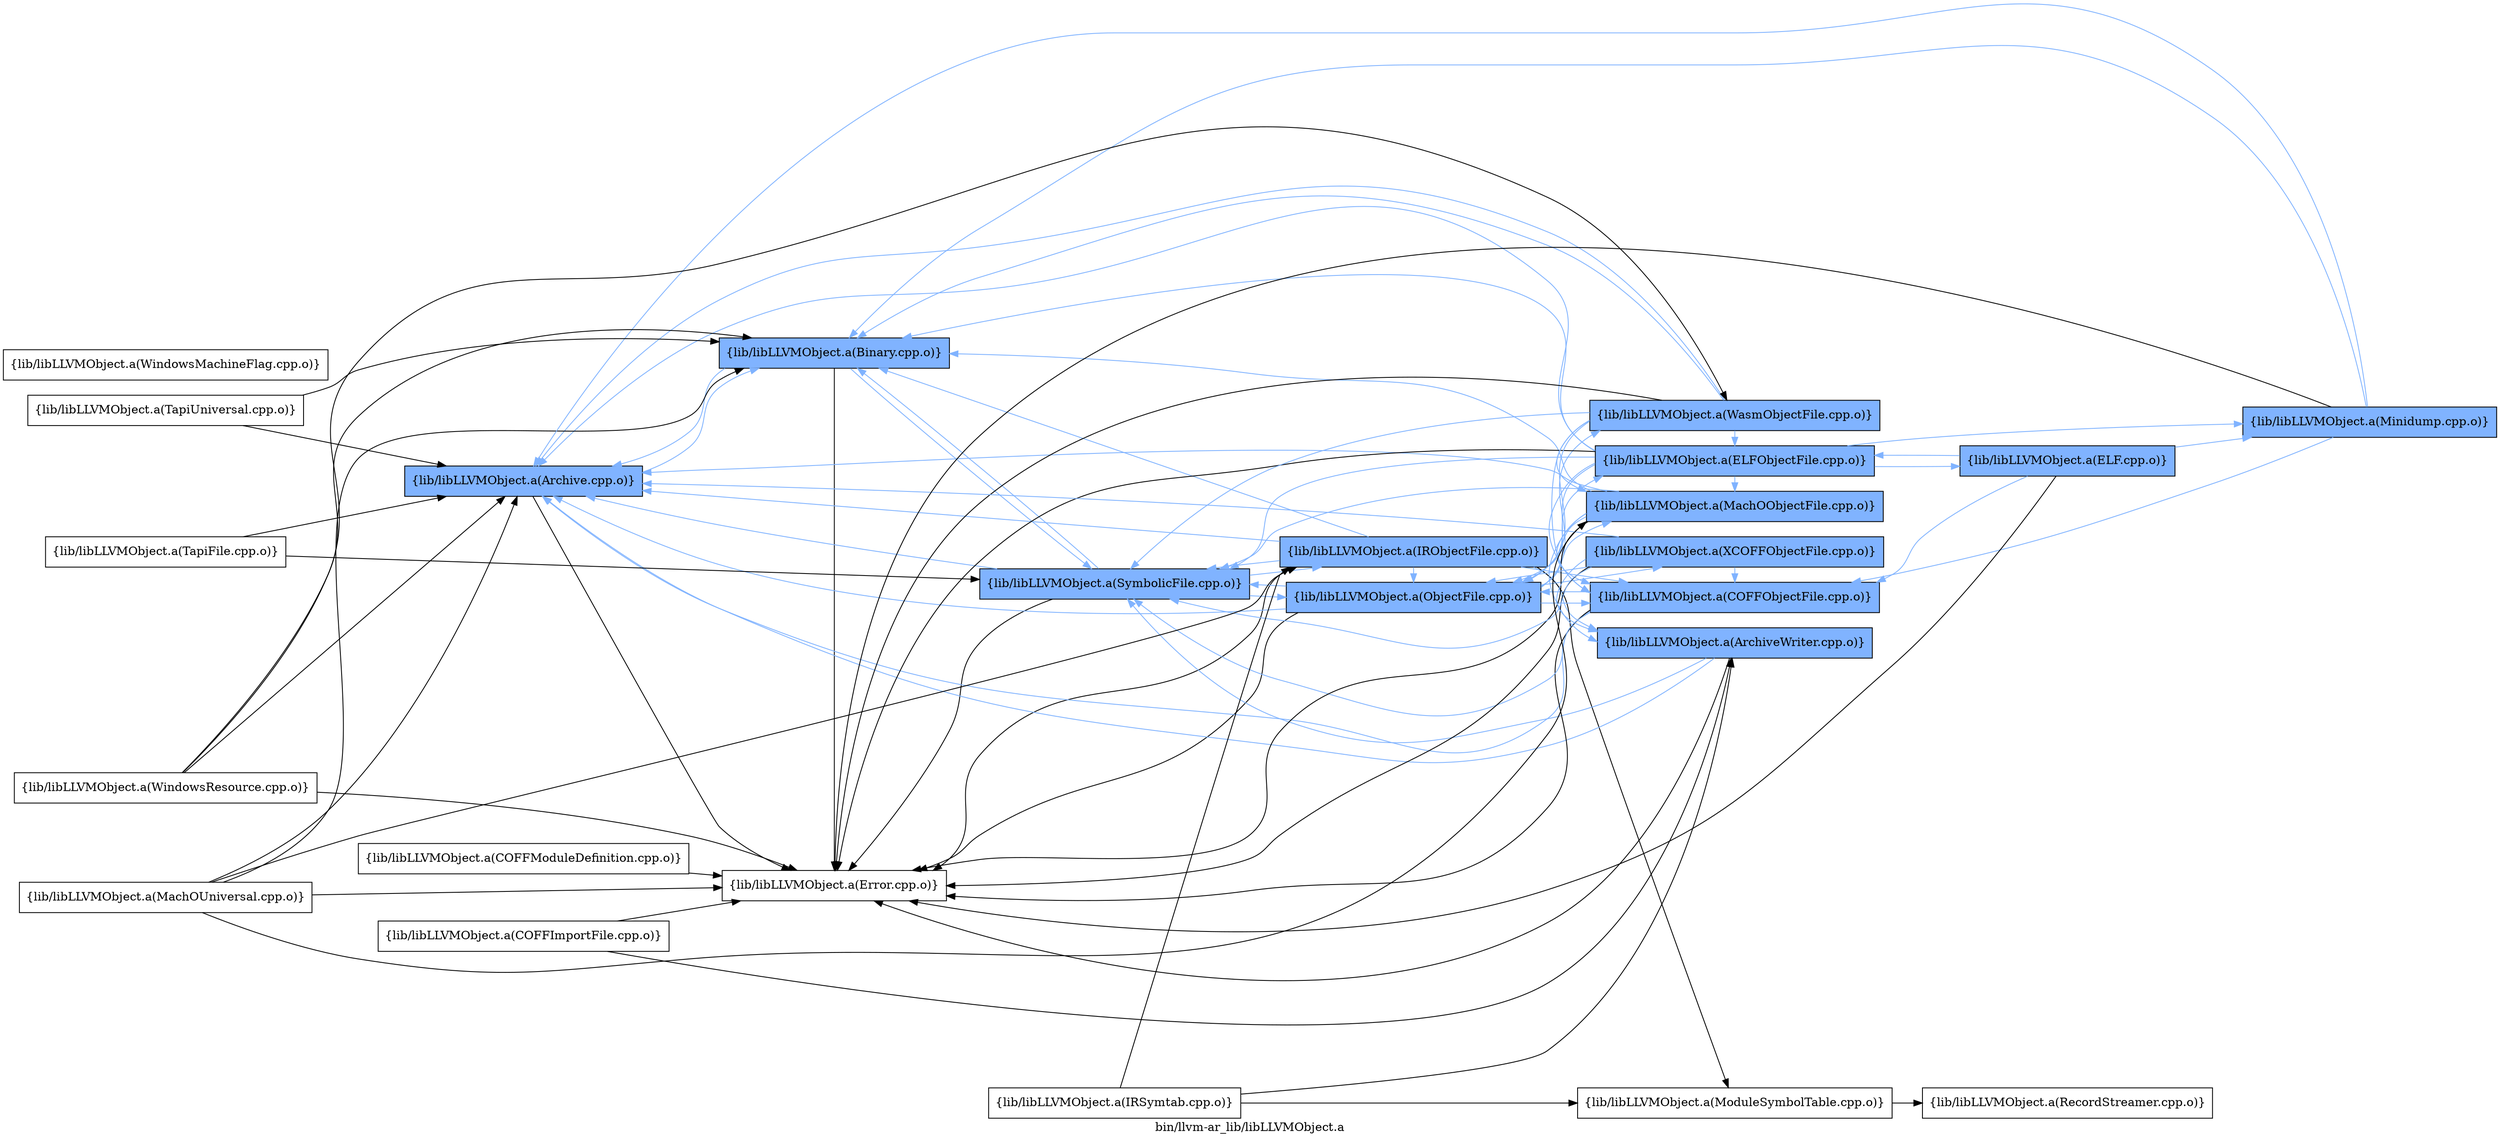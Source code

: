 digraph "bin/llvm-ar_lib/libLLVMObject.a" {
	label="bin/llvm-ar_lib/libLLVMObject.a";
	rankdir=LR;
	{ rank=same; Node0x557da37b4368;  }
	{ rank=same; Node0x557da37b2a68; Node0x557da37bb488;  }
	{ rank=same; Node0x557da37b64d8;  }
	{ rank=same; Node0x557da37baf88; Node0x557da37baa38;  }
	{ rank=same; Node0x557da37b3be8; Node0x557da37bb5c8; Node0x557da37bb168; Node0x557da37bc338; Node0x557da37ba358; Node0x557da37b2978; Node0x557da37b6398;  }

	Node0x557da37b4368 [shape=record,shape=box,group=1,style=filled,fillcolor="0.600000 0.5 1",label="{lib/libLLVMObject.a(Archive.cpp.o)}"];
	Node0x557da37b4368 -> Node0x557da37b2a68[color="0.600000 0.5 1"];
	Node0x557da37b4368 -> Node0x557da37bb488;
	Node0x557da37b3be8 [shape=record,shape=box,group=1,style=filled,fillcolor="0.600000 0.5 1",label="{lib/libLLVMObject.a(ArchiveWriter.cpp.o)}"];
	Node0x557da37b3be8 -> Node0x557da37b4368[color="0.600000 0.5 1"];
	Node0x557da37b3be8 -> Node0x557da37bb488;
	Node0x557da37b3be8 -> Node0x557da37b64d8[color="0.600000 0.5 1"];
	Node0x557da37b2a68 [shape=record,shape=box,group=1,style=filled,fillcolor="0.600000 0.5 1",label="{lib/libLLVMObject.a(Binary.cpp.o)}"];
	Node0x557da37b2a68 -> Node0x557da37b4368[color="0.600000 0.5 1"];
	Node0x557da37b2a68 -> Node0x557da37bb488;
	Node0x557da37b2a68 -> Node0x557da37b64d8[color="0.600000 0.5 1"];
	Node0x557da37baf88 [shape=record,shape=box,group=1,style=filled,fillcolor="0.600000 0.5 1",label="{lib/libLLVMObject.a(IRObjectFile.cpp.o)}"];
	Node0x557da37baf88 -> Node0x557da37b4368[color="0.600000 0.5 1"];
	Node0x557da37baf88 -> Node0x557da37b3be8[color="0.600000 0.5 1"];
	Node0x557da37baf88 -> Node0x557da37b2a68[color="0.600000 0.5 1"];
	Node0x557da37baf88 -> Node0x557da37bb5c8[color="0.600000 0.5 1"];
	Node0x557da37baf88 -> Node0x557da37bb488;
	Node0x557da37baf88 -> Node0x557da37bb168;
	Node0x557da37baf88 -> Node0x557da37baa38[color="0.600000 0.5 1"];
	Node0x557da37baf88 -> Node0x557da37b64d8[color="0.600000 0.5 1"];
	Node0x557da37baa38 [shape=record,shape=box,group=1,style=filled,fillcolor="0.600000 0.5 1",label="{lib/libLLVMObject.a(ObjectFile.cpp.o)}"];
	Node0x557da37baa38 -> Node0x557da37b4368[color="0.600000 0.5 1"];
	Node0x557da37baa38 -> Node0x557da37bb5c8[color="0.600000 0.5 1"];
	Node0x557da37baa38 -> Node0x557da37bb488;
	Node0x557da37baa38 -> Node0x557da37bc338[color="0.600000 0.5 1"];
	Node0x557da37baa38 -> Node0x557da37ba358[color="0.600000 0.5 1"];
	Node0x557da37baa38 -> Node0x557da37b64d8[color="0.600000 0.5 1"];
	Node0x557da37baa38 -> Node0x557da37b2978[color="0.600000 0.5 1"];
	Node0x557da37baa38 -> Node0x557da37b6398[color="0.600000 0.5 1"];
	Node0x557da37b64d8 [shape=record,shape=box,group=1,style=filled,fillcolor="0.600000 0.5 1",label="{lib/libLLVMObject.a(SymbolicFile.cpp.o)}"];
	Node0x557da37b64d8 -> Node0x557da37b4368[color="0.600000 0.5 1"];
	Node0x557da37b64d8 -> Node0x557da37b2a68[color="0.600000 0.5 1"];
	Node0x557da37b64d8 -> Node0x557da37bb488;
	Node0x557da37b64d8 -> Node0x557da37baf88[color="0.600000 0.5 1"];
	Node0x557da37b64d8 -> Node0x557da37baa38[color="0.600000 0.5 1"];
	Node0x557da37bc5b8 [shape=record,shape=box,group=0,label="{lib/libLLVMObject.a(COFFImportFile.cpp.o)}"];
	Node0x557da37bc5b8 -> Node0x557da37b3be8;
	Node0x557da37bc5b8 -> Node0x557da37bb488;
	Node0x557da37bc298 [shape=record,shape=box,group=0,label="{lib/libLLVMObject.a(COFFModuleDefinition.cpp.o)}"];
	Node0x557da37bc298 -> Node0x557da37bb488;
	Node0x557da37bb5c8 [shape=record,shape=box,group=1,style=filled,fillcolor="0.600000 0.5 1",label="{lib/libLLVMObject.a(COFFObjectFile.cpp.o)}"];
	Node0x557da37bb5c8 -> Node0x557da37b4368[color="0.600000 0.5 1"];
	Node0x557da37bb5c8 -> Node0x557da37bb488;
	Node0x557da37bb5c8 -> Node0x557da37baa38[color="0.600000 0.5 1"];
	Node0x557da37bb5c8 -> Node0x557da37b64d8[color="0.600000 0.5 1"];
	Node0x557da37b5308 [shape=record,shape=box,group=0,label="{lib/libLLVMObject.a(WindowsMachineFlag.cpp.o)}"];
	Node0x557da37bb488 [shape=record,shape=box,group=0,label="{lib/libLLVMObject.a(Error.cpp.o)}"];
	Node0x557da37bb168 [shape=record,shape=box,group=0,label="{lib/libLLVMObject.a(ModuleSymbolTable.cpp.o)}"];
	Node0x557da37bb168 -> Node0x557da37b5e48;
	Node0x557da37ba308 [shape=record,shape=box,group=0,label="{lib/libLLVMObject.a(IRSymtab.cpp.o)}"];
	Node0x557da37ba308 -> Node0x557da37b3be8;
	Node0x557da37ba308 -> Node0x557da37baf88;
	Node0x557da37ba308 -> Node0x557da37bb168;
	Node0x557da37b9318 [shape=record,shape=box,group=0,label="{lib/libLLVMObject.a(MachOUniversal.cpp.o)}"];
	Node0x557da37b9318 -> Node0x557da37b4368;
	Node0x557da37b9318 -> Node0x557da37b2a68;
	Node0x557da37b9318 -> Node0x557da37bb488;
	Node0x557da37b9318 -> Node0x557da37baf88;
	Node0x557da37b9318 -> Node0x557da37bc338;
	Node0x557da37bc338 [shape=record,shape=box,group=1,style=filled,fillcolor="0.600000 0.5 1",label="{lib/libLLVMObject.a(MachOObjectFile.cpp.o)}"];
	Node0x557da37bc338 -> Node0x557da37b4368[color="0.600000 0.5 1"];
	Node0x557da37bc338 -> Node0x557da37b3be8[color="0.600000 0.5 1"];
	Node0x557da37bc338 -> Node0x557da37b2a68[color="0.600000 0.5 1"];
	Node0x557da37bc338 -> Node0x557da37bb5c8[color="0.600000 0.5 1"];
	Node0x557da37bc338 -> Node0x557da37bb488;
	Node0x557da37bc338 -> Node0x557da37baa38[color="0.600000 0.5 1"];
	Node0x557da37bc338 -> Node0x557da37b64d8[color="0.600000 0.5 1"];
	Node0x557da37bb848 [shape=record,shape=box,group=1,style=filled,fillcolor="0.600000 0.5 1",label="{lib/libLLVMObject.a(Minidump.cpp.o)}"];
	Node0x557da37bb848 -> Node0x557da37b4368[color="0.600000 0.5 1"];
	Node0x557da37bb848 -> Node0x557da37b2a68[color="0.600000 0.5 1"];
	Node0x557da37bb848 -> Node0x557da37bb5c8[color="0.600000 0.5 1"];
	Node0x557da37bb848 -> Node0x557da37bb488;
	Node0x557da37b5e48 [shape=record,shape=box,group=0,label="{lib/libLLVMObject.a(RecordStreamer.cpp.o)}"];
	Node0x557da37ba358 [shape=record,shape=box,group=1,style=filled,fillcolor="0.600000 0.5 1",label="{lib/libLLVMObject.a(ELFObjectFile.cpp.o)}"];
	Node0x557da37ba358 -> Node0x557da37b4368[color="0.600000 0.5 1"];
	Node0x557da37ba358 -> Node0x557da37b2a68[color="0.600000 0.5 1"];
	Node0x557da37ba358 -> Node0x557da37bb5c8[color="0.600000 0.5 1"];
	Node0x557da37ba358 -> Node0x557da37bb488;
	Node0x557da37ba358 -> Node0x557da37bc338[color="0.600000 0.5 1"];
	Node0x557da37ba358 -> Node0x557da37bb848[color="0.600000 0.5 1"];
	Node0x557da37ba358 -> Node0x557da37baa38[color="0.600000 0.5 1"];
	Node0x557da37ba358 -> Node0x557da37b56c8[color="0.600000 0.5 1"];
	Node0x557da37ba358 -> Node0x557da37b64d8[color="0.600000 0.5 1"];
	Node0x557da37b2978 [shape=record,shape=box,group=1,style=filled,fillcolor="0.600000 0.5 1",label="{lib/libLLVMObject.a(WasmObjectFile.cpp.o)}"];
	Node0x557da37b2978 -> Node0x557da37b4368[color="0.600000 0.5 1"];
	Node0x557da37b2978 -> Node0x557da37b2a68[color="0.600000 0.5 1"];
	Node0x557da37b2978 -> Node0x557da37bb5c8[color="0.600000 0.5 1"];
	Node0x557da37b2978 -> Node0x557da37bb488;
	Node0x557da37b2978 -> Node0x557da37bc338[color="0.600000 0.5 1"];
	Node0x557da37b2978 -> Node0x557da37baa38[color="0.600000 0.5 1"];
	Node0x557da37b2978 -> Node0x557da37ba358[color="0.600000 0.5 1"];
	Node0x557da37b2978 -> Node0x557da37b64d8[color="0.600000 0.5 1"];
	Node0x557da37b6398 [shape=record,shape=box,group=1,style=filled,fillcolor="0.600000 0.5 1",label="{lib/libLLVMObject.a(XCOFFObjectFile.cpp.o)}"];
	Node0x557da37b6398 -> Node0x557da37b4368[color="0.600000 0.5 1"];
	Node0x557da37b6398 -> Node0x557da37b3be8[color="0.600000 0.5 1"];
	Node0x557da37b6398 -> Node0x557da37bb5c8[color="0.600000 0.5 1"];
	Node0x557da37b6398 -> Node0x557da37bb488;
	Node0x557da37b6398 -> Node0x557da37baa38[color="0.600000 0.5 1"];
	Node0x557da37b6398 -> Node0x557da37b64d8[color="0.600000 0.5 1"];
	Node0x557da37b56c8 [shape=record,shape=box,group=1,style=filled,fillcolor="0.600000 0.5 1",label="{lib/libLLVMObject.a(ELF.cpp.o)}"];
	Node0x557da37b56c8 -> Node0x557da37bb5c8[color="0.600000 0.5 1"];
	Node0x557da37b56c8 -> Node0x557da37bb488;
	Node0x557da37b56c8 -> Node0x557da37bb848[color="0.600000 0.5 1"];
	Node0x557da37b56c8 -> Node0x557da37ba358[color="0.600000 0.5 1"];
	Node0x557da37b6bb8 [shape=record,shape=box,group=0,label="{lib/libLLVMObject.a(TapiUniversal.cpp.o)}"];
	Node0x557da37b6bb8 -> Node0x557da37b4368;
	Node0x557da37b6bb8 -> Node0x557da37b2a68;
	Node0x557da37b7428 [shape=record,shape=box,group=0,label="{lib/libLLVMObject.a(TapiFile.cpp.o)}"];
	Node0x557da37b7428 -> Node0x557da37b4368;
	Node0x557da37b7428 -> Node0x557da37b64d8;
	Node0x557da37b5f88 [shape=record,shape=box,group=0,label="{lib/libLLVMObject.a(WindowsResource.cpp.o)}"];
	Node0x557da37b5f88 -> Node0x557da37b4368;
	Node0x557da37b5f88 -> Node0x557da37b2a68;
	Node0x557da37b5f88 -> Node0x557da37bb488;
	Node0x557da37b5f88 -> Node0x557da37b2978;
}
